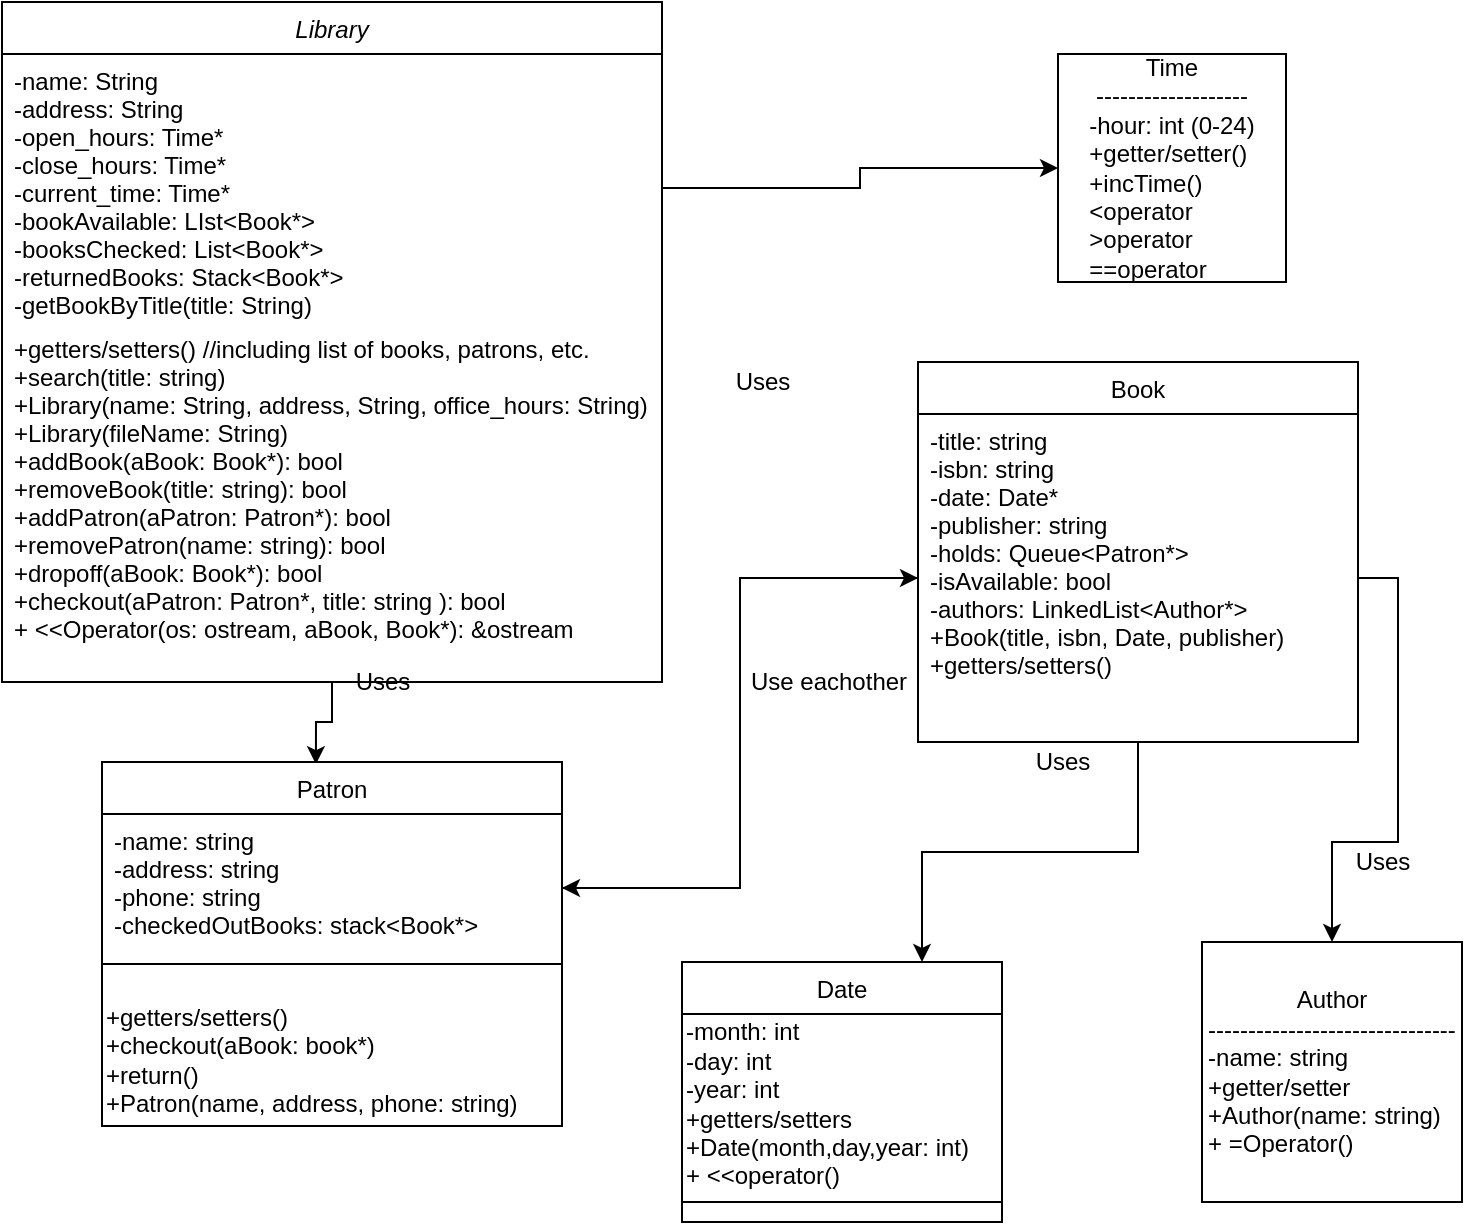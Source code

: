 <mxfile version="14.9.0" type="device"><diagram id="C5RBs43oDa-KdzZeNtuy" name="Page-1"><mxGraphModel dx="946" dy="454" grid="1" gridSize="10" guides="1" tooltips="1" connect="1" arrows="1" fold="1" page="1" pageScale="1" pageWidth="827" pageHeight="1169" math="0" shadow="0"><root><mxCell id="WIyWlLk6GJQsqaUBKTNV-0"/><mxCell id="WIyWlLk6GJQsqaUBKTNV-1" parent="WIyWlLk6GJQsqaUBKTNV-0"/><mxCell id="0li4X8wHR2My3En5khSi-15" style="edgeStyle=orthogonalEdgeStyle;rounded=0;orthogonalLoop=1;jettySize=auto;html=1;entryX=0.465;entryY=0.006;entryDx=0;entryDy=0;entryPerimeter=0;" parent="WIyWlLk6GJQsqaUBKTNV-1" source="zkfFHV4jXpPFQw0GAbJ--0" target="zkfFHV4jXpPFQw0GAbJ--6" edge="1"><mxGeometry relative="1" as="geometry"/></mxCell><mxCell id="zkfFHV4jXpPFQw0GAbJ--0" value="Library" style="swimlane;fontStyle=2;align=center;verticalAlign=top;childLayout=stackLayout;horizontal=1;startSize=26;horizontalStack=0;resizeParent=1;resizeLast=0;collapsible=1;marginBottom=0;rounded=0;shadow=0;strokeWidth=1;" parent="WIyWlLk6GJQsqaUBKTNV-1" vertex="1"><mxGeometry x="50" y="10" width="330" height="340" as="geometry"><mxRectangle x="230" y="140" width="160" height="26" as="alternateBounds"/></mxGeometry></mxCell><mxCell id="zkfFHV4jXpPFQw0GAbJ--1" value="-name: String&#10;-address: String&#10;-open_hours: Time*&#10;-close_hours: Time*&#10;-current_time: Time*&#10;-bookAvailable: LIst&lt;Book*&gt;&#10;-booksChecked: List&lt;Book*&gt;&#10;-returnedBooks: Stack&lt;Book*&gt;&#10;-getBookByTitle(title: String)&#10;" style="text;align=left;verticalAlign=top;spacingLeft=4;spacingRight=4;overflow=hidden;rotatable=0;points=[[0,0.5],[1,0.5]];portConstraint=eastwest;" parent="zkfFHV4jXpPFQw0GAbJ--0" vertex="1"><mxGeometry y="26" width="330" height="134" as="geometry"/></mxCell><mxCell id="zkfFHV4jXpPFQw0GAbJ--4" value="" style="line;html=1;strokeWidth=1;align=left;verticalAlign=middle;spacingTop=-1;spacingLeft=3;spacingRight=3;rotatable=0;labelPosition=right;points=[];portConstraint=eastwest;" parent="zkfFHV4jXpPFQw0GAbJ--0" vertex="1"><mxGeometry y="160" width="330" as="geometry"/></mxCell><mxCell id="zkfFHV4jXpPFQw0GAbJ--5" value="+getters/setters() //including list of books, patrons, etc.&#10;+search(title: string)&#10;+Library(name: String, address, String, office_hours: String)&#10;+Library(fileName: String)&#10;+addBook(aBook: Book*): bool&#10;+removeBook(title: string): bool&#10;+addPatron(aPatron: Patron*): bool&#10;+removePatron(name: string): bool&#10;+dropoff(aBook: Book*): bool&#10;+checkout(aPatron: Patron*, title: string ): bool&#10;+ &lt;&lt;Operator(os: ostream, aBook, Book*): &amp;ostream&#10;" style="text;align=left;verticalAlign=top;spacingLeft=4;spacingRight=4;overflow=hidden;rotatable=0;points=[[0,0.5],[1,0.5]];portConstraint=eastwest;" parent="zkfFHV4jXpPFQw0GAbJ--0" vertex="1"><mxGeometry y="160" width="330" height="180" as="geometry"/></mxCell><mxCell id="zkfFHV4jXpPFQw0GAbJ--6" value="Patron" style="swimlane;fontStyle=0;align=center;verticalAlign=top;childLayout=stackLayout;horizontal=1;startSize=26;horizontalStack=0;resizeParent=1;resizeLast=0;collapsible=1;marginBottom=0;rounded=0;shadow=0;strokeWidth=1;" parent="WIyWlLk6GJQsqaUBKTNV-1" vertex="1"><mxGeometry x="100" y="390" width="230" height="182" as="geometry"><mxRectangle x="130" y="380" width="160" height="26" as="alternateBounds"/></mxGeometry></mxCell><mxCell id="zkfFHV4jXpPFQw0GAbJ--8" value="-name: string&#10;-address: string&#10;-phone: string&#10;-checkedOutBooks: stack&lt;Book*&gt;&#10;" style="text;align=left;verticalAlign=top;spacingLeft=4;spacingRight=4;overflow=hidden;rotatable=0;points=[[0,0.5],[1,0.5]];portConstraint=eastwest;rounded=0;shadow=0;html=0;" parent="zkfFHV4jXpPFQw0GAbJ--6" vertex="1"><mxGeometry y="26" width="230" height="74" as="geometry"/></mxCell><mxCell id="zkfFHV4jXpPFQw0GAbJ--9" value="" style="line;html=1;strokeWidth=1;align=left;verticalAlign=middle;spacingTop=-1;spacingLeft=3;spacingRight=3;rotatable=0;labelPosition=right;points=[];portConstraint=eastwest;" parent="zkfFHV4jXpPFQw0GAbJ--6" vertex="1"><mxGeometry y="100" width="230" height="2" as="geometry"/></mxCell><mxCell id="0li4X8wHR2My3En5khSi-14" value="&lt;br&gt;+getters/setters()&lt;br&gt;+checkout(aBook: book*)&lt;br&gt;+return()&lt;br&gt;+Patron(name, address, phone: string)" style="text;html=1;align=left;verticalAlign=middle;resizable=0;points=[];autosize=1;strokeColor=none;" parent="zkfFHV4jXpPFQw0GAbJ--6" vertex="1"><mxGeometry y="102" width="230" height="80" as="geometry"/></mxCell><mxCell id="zkfFHV4jXpPFQw0GAbJ--13" value="Date" style="swimlane;fontStyle=0;align=center;verticalAlign=top;childLayout=stackLayout;horizontal=1;startSize=26;horizontalStack=0;resizeParent=1;resizeLast=0;collapsible=1;marginBottom=0;rounded=0;shadow=0;strokeWidth=1;" parent="WIyWlLk6GJQsqaUBKTNV-1" vertex="1"><mxGeometry x="390" y="490" width="160" height="130" as="geometry"><mxRectangle x="340" y="380" width="170" height="26" as="alternateBounds"/></mxGeometry></mxCell><mxCell id="0li4X8wHR2My3En5khSi-10" value="&lt;div&gt;&lt;span&gt;-month: int&lt;/span&gt;&lt;/div&gt;&lt;div&gt;&lt;span&gt;-day: int&lt;/span&gt;&lt;/div&gt;&lt;div&gt;&lt;span&gt;-year: int&lt;/span&gt;&lt;/div&gt;&lt;div&gt;&lt;span&gt;+getters/setters&lt;/span&gt;&lt;/div&gt;&lt;div&gt;&lt;span&gt;+Date(month,day,year: int)&lt;/span&gt;&lt;/div&gt;+ &amp;lt;&amp;lt;operator()" style="text;html=1;align=left;verticalAlign=middle;resizable=0;points=[];autosize=1;strokeColor=none;" parent="zkfFHV4jXpPFQw0GAbJ--13" vertex="1"><mxGeometry y="26" width="160" height="90" as="geometry"/></mxCell><mxCell id="zkfFHV4jXpPFQw0GAbJ--15" value="" style="line;html=1;strokeWidth=1;align=left;verticalAlign=middle;spacingTop=-1;spacingLeft=3;spacingRight=3;rotatable=0;labelPosition=right;points=[];portConstraint=eastwest;" parent="zkfFHV4jXpPFQw0GAbJ--13" vertex="1"><mxGeometry y="116" width="160" height="8" as="geometry"/></mxCell><mxCell id="0li4X8wHR2My3En5khSi-12" style="edgeStyle=orthogonalEdgeStyle;rounded=0;orthogonalLoop=1;jettySize=auto;html=1;entryX=0.75;entryY=0;entryDx=0;entryDy=0;" parent="WIyWlLk6GJQsqaUBKTNV-1" source="zkfFHV4jXpPFQw0GAbJ--17" target="zkfFHV4jXpPFQw0GAbJ--13" edge="1"><mxGeometry relative="1" as="geometry"/></mxCell><mxCell id="zkfFHV4jXpPFQw0GAbJ--17" value="Book" style="swimlane;fontStyle=0;align=center;verticalAlign=top;childLayout=stackLayout;horizontal=1;startSize=26;horizontalStack=0;resizeParent=1;resizeLast=0;collapsible=1;marginBottom=0;rounded=0;shadow=0;strokeWidth=1;" parent="WIyWlLk6GJQsqaUBKTNV-1" vertex="1"><mxGeometry x="508" y="190" width="220" height="190" as="geometry"><mxRectangle x="550" y="140" width="160" height="26" as="alternateBounds"/></mxGeometry></mxCell><mxCell id="zkfFHV4jXpPFQw0GAbJ--18" value="-title: string&#10;-isbn: string&#10;-date: Date*&#10;-publisher: string&#10;-holds: Queue&lt;Patron*&gt;&#10;-isAvailable: bool&#10;-authors: LinkedList&lt;Author*&gt;&#10;+Book(title, isbn, Date, publisher)&#10;+getters/setters()" style="text;align=left;verticalAlign=top;spacingLeft=4;spacingRight=4;overflow=hidden;rotatable=0;points=[[0,0.5],[1,0.5]];portConstraint=eastwest;" parent="zkfFHV4jXpPFQw0GAbJ--17" vertex="1"><mxGeometry y="26" width="220" height="164" as="geometry"/></mxCell><mxCell id="0li4X8wHR2My3En5khSi-8" value="Uses" style="text;html=1;align=center;verticalAlign=middle;resizable=0;points=[];autosize=1;strokeColor=none;" parent="WIyWlLk6GJQsqaUBKTNV-1" vertex="1"><mxGeometry x="410" y="190" width="40" height="20" as="geometry"/></mxCell><mxCell id="0li4X8wHR2My3En5khSi-13" value="Uses" style="text;html=1;align=center;verticalAlign=middle;resizable=0;points=[];autosize=1;strokeColor=none;" parent="WIyWlLk6GJQsqaUBKTNV-1" vertex="1"><mxGeometry x="560" y="380" width="40" height="20" as="geometry"/></mxCell><mxCell id="0li4X8wHR2My3En5khSi-16" value="Uses" style="text;html=1;align=center;verticalAlign=middle;resizable=0;points=[];autosize=1;strokeColor=none;" parent="WIyWlLk6GJQsqaUBKTNV-1" vertex="1"><mxGeometry x="220" y="340" width="40" height="20" as="geometry"/></mxCell><mxCell id="0li4X8wHR2My3En5khSi-17" style="edgeStyle=orthogonalEdgeStyle;rounded=0;orthogonalLoop=1;jettySize=auto;html=1;" parent="WIyWlLk6GJQsqaUBKTNV-1" source="zkfFHV4jXpPFQw0GAbJ--18" target="zkfFHV4jXpPFQw0GAbJ--8" edge="1"><mxGeometry relative="1" as="geometry"><mxPoint x="420" y="490" as="targetPoint"/></mxGeometry></mxCell><mxCell id="0li4X8wHR2My3En5khSi-18" style="edgeStyle=orthogonalEdgeStyle;rounded=0;orthogonalLoop=1;jettySize=auto;html=1;entryX=0;entryY=0.5;entryDx=0;entryDy=0;" parent="WIyWlLk6GJQsqaUBKTNV-1" source="zkfFHV4jXpPFQw0GAbJ--8" target="zkfFHV4jXpPFQw0GAbJ--18" edge="1"><mxGeometry relative="1" as="geometry"/></mxCell><mxCell id="0li4X8wHR2My3En5khSi-19" value="Use eachother" style="text;html=1;align=center;verticalAlign=middle;resizable=0;points=[];autosize=1;strokeColor=none;" parent="WIyWlLk6GJQsqaUBKTNV-1" vertex="1"><mxGeometry x="418" y="340" width="90" height="20" as="geometry"/></mxCell><mxCell id="RGfxDeJQhWvXtlfK1uN3-0" value="Author&lt;br&gt;-------------------------------&lt;br&gt;&lt;div style=&quot;text-align: left&quot;&gt;-name: string&lt;/div&gt;&lt;div style=&quot;text-align: left&quot;&gt;+getter/setter&lt;/div&gt;&lt;div style=&quot;text-align: left&quot;&gt;+Author(name: string)&lt;/div&gt;&lt;div style=&quot;text-align: left&quot;&gt;+ =Operator()&lt;/div&gt;" style="whiteSpace=wrap;html=1;aspect=fixed;align=center;" parent="WIyWlLk6GJQsqaUBKTNV-1" vertex="1"><mxGeometry x="650" y="480" width="130" height="130" as="geometry"/></mxCell><mxCell id="RGfxDeJQhWvXtlfK1uN3-1" style="edgeStyle=orthogonalEdgeStyle;rounded=0;orthogonalLoop=1;jettySize=auto;html=1;entryX=0.5;entryY=0;entryDx=0;entryDy=0;" parent="WIyWlLk6GJQsqaUBKTNV-1" source="zkfFHV4jXpPFQw0GAbJ--18" target="RGfxDeJQhWvXtlfK1uN3-0" edge="1"><mxGeometry relative="1" as="geometry"/></mxCell><mxCell id="RGfxDeJQhWvXtlfK1uN3-2" value="Uses" style="text;html=1;align=center;verticalAlign=middle;resizable=0;points=[];autosize=1;strokeColor=none;" parent="WIyWlLk6GJQsqaUBKTNV-1" vertex="1"><mxGeometry x="720" y="430" width="40" height="20" as="geometry"/></mxCell><mxCell id="kkm0AYjKrzXfaj4TnyU--1" value="Time&lt;br&gt;-------------------&lt;br&gt;&lt;div style=&quot;text-align: left&quot;&gt;-hour: int (0-24)&lt;/div&gt;&lt;div style=&quot;text-align: left&quot;&gt;+getter/setter()&lt;/div&gt;&lt;div style=&quot;text-align: left&quot;&gt;+incTime()&lt;/div&gt;&lt;div style=&quot;text-align: left&quot;&gt;&amp;lt;operator&lt;/div&gt;&lt;div style=&quot;text-align: left&quot;&gt;&amp;gt;operator&lt;/div&gt;&lt;div style=&quot;text-align: left&quot;&gt;==operator&lt;/div&gt;" style="whiteSpace=wrap;html=1;aspect=fixed;align=center;" vertex="1" parent="WIyWlLk6GJQsqaUBKTNV-1"><mxGeometry x="578" y="36" width="114" height="114" as="geometry"/></mxCell><mxCell id="kkm0AYjKrzXfaj4TnyU--2" style="edgeStyle=orthogonalEdgeStyle;rounded=0;orthogonalLoop=1;jettySize=auto;html=1;entryX=0;entryY=0.5;entryDx=0;entryDy=0;" edge="1" parent="WIyWlLk6GJQsqaUBKTNV-1" source="zkfFHV4jXpPFQw0GAbJ--1" target="kkm0AYjKrzXfaj4TnyU--1"><mxGeometry relative="1" as="geometry"/></mxCell></root></mxGraphModel></diagram></mxfile>